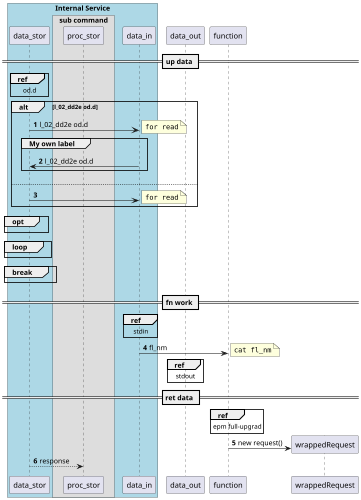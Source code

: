 @startuml

scale 1000*500
autonumber 
!pragma teoz true
box "Internal Service" #LightBlue
participant data_stor as d_st
box "sub command"
participant proc_stor as p_st
end box
participant data_in as d_in
end box
participant data_out as d_out
participant function as fn
== up data ==
ref over d_st
od.d
end ref


    
alt  l_02_dd2e od.d
    d_st -> d_in : l_02_dd2e od.d
        note right
        <code>
        for read
        </code>
        end note
    group My own label
    d_in -> d_st : l_02_dd2e od.d
    end

else
        d_in <- d_st
        note right
        <code>
        for read
        </code>
        end note
end

opt
end

loop
end

break
end


== fn work ==

ref over d_in
stdin
end ref
d_in -> fn : fl_nm
note right
<code>
cat fl_nm
</code>
end note
ref over d_out
stdout
end ref
== ret data ==
ref over fn
epm full-upgrad
end ref

create wrappedRequest
fn -> wrappedRequest: new request()
p_st <-- d_st: response




@enduml
